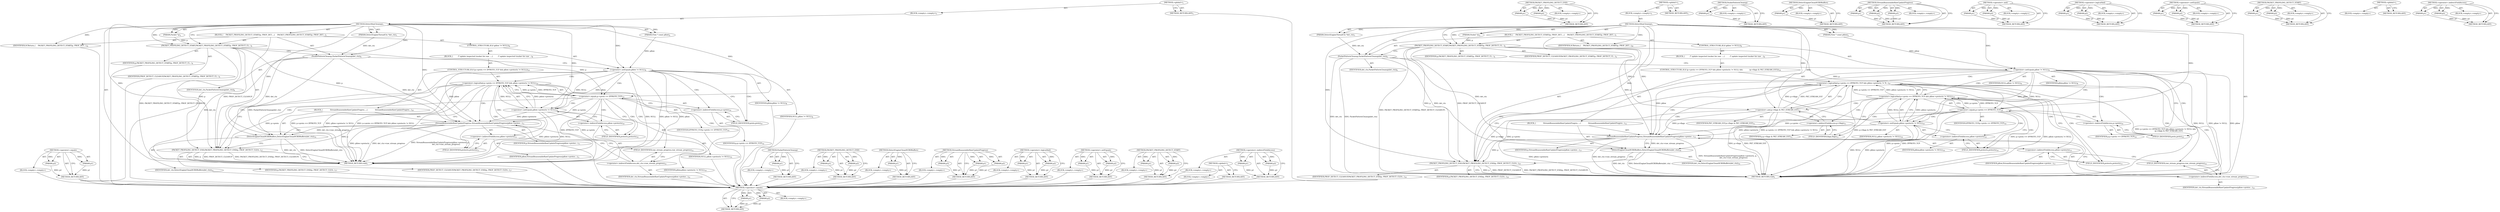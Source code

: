 digraph "&lt;operator&gt;.indirectFieldAccess" {
vulnerable_90 [label=<(METHOD,&lt;operator&gt;.equals)>];
vulnerable_91 [label=<(PARAM,p1)>];
vulnerable_92 [label=<(PARAM,p2)>];
vulnerable_93 [label=<(BLOCK,&lt;empty&gt;,&lt;empty&gt;)>];
vulnerable_94 [label=<(METHOD_RETURN,ANY)>];
vulnerable_6 [label=<(METHOD,&lt;global&gt;)<SUB>1</SUB>>];
vulnerable_7 [label=<(BLOCK,&lt;empty&gt;,&lt;empty&gt;)<SUB>1</SUB>>];
vulnerable_8 [label=<(METHOD,DetectRunCleanup)<SUB>1</SUB>>];
vulnerable_9 [label=<(PARAM,DetectEngineThreadCtx *det_ctx)<SUB>1</SUB>>];
vulnerable_10 [label=<(PARAM,Packet *p)<SUB>2</SUB>>];
vulnerable_11 [label=<(PARAM,Flow * const pflow)<SUB>2</SUB>>];
vulnerable_12 [label=<(BLOCK,{
    PACKET_PROFILING_DETECT_START(p, PROF_DET...,{
    PACKET_PROFILING_DETECT_START(p, PROF_DET...)<SUB>3</SUB>>];
vulnerable_13 [label=<(PACKET_PROFILING_DETECT_START,PACKET_PROFILING_DETECT_START(p, PROF_DETECT_CL...)<SUB>4</SUB>>];
vulnerable_14 [label=<(IDENTIFIER,p,PACKET_PROFILING_DETECT_START(p, PROF_DETECT_CL...)<SUB>4</SUB>>];
vulnerable_15 [label=<(IDENTIFIER,PROF_DETECT_CLEANUP,PACKET_PROFILING_DETECT_START(p, PROF_DETECT_CL...)<SUB>4</SUB>>];
vulnerable_16 [label=<(PacketPatternCleanup,PacketPatternCleanup(det_ctx))<SUB>6</SUB>>];
vulnerable_17 [label=<(IDENTIFIER,det_ctx,PacketPatternCleanup(det_ctx))<SUB>6</SUB>>];
vulnerable_18 [label=<(CONTROL_STRUCTURE,IF,if (pflow != NULL))<SUB>8</SUB>>];
vulnerable_19 [label=<(&lt;operator&gt;.notEquals,pflow != NULL)<SUB>8</SUB>>];
vulnerable_20 [label=<(IDENTIFIER,pflow,pflow != NULL)<SUB>8</SUB>>];
vulnerable_21 [label=<(IDENTIFIER,NULL,pflow != NULL)<SUB>8</SUB>>];
vulnerable_22 [label=<(BLOCK,{
         /* update inspected tracker for raw ...,{
         /* update inspected tracker for raw ...)<SUB>8</SUB>>];
vulnerable_23 [label=<(CONTROL_STRUCTURE,IF,if (p-&gt;proto == IPPROTO_TCP &amp;&amp; pflow-&gt;protoctx != NULL))<SUB>10</SUB>>];
vulnerable_24 [label=<(&lt;operator&gt;.logicalAnd,p-&gt;proto == IPPROTO_TCP &amp;&amp; pflow-&gt;protoctx != NULL)<SUB>10</SUB>>];
vulnerable_25 [label=<(&lt;operator&gt;.equals,p-&gt;proto == IPPROTO_TCP)<SUB>10</SUB>>];
vulnerable_26 [label=<(&lt;operator&gt;.indirectFieldAccess,p-&gt;proto)<SUB>10</SUB>>];
vulnerable_27 [label=<(IDENTIFIER,p,p-&gt;proto == IPPROTO_TCP)<SUB>10</SUB>>];
vulnerable_28 [label=<(FIELD_IDENTIFIER,proto,proto)<SUB>10</SUB>>];
vulnerable_29 [label=<(IDENTIFIER,IPPROTO_TCP,p-&gt;proto == IPPROTO_TCP)<SUB>10</SUB>>];
vulnerable_30 [label=<(&lt;operator&gt;.notEquals,pflow-&gt;protoctx != NULL)<SUB>10</SUB>>];
vulnerable_31 [label=<(&lt;operator&gt;.indirectFieldAccess,pflow-&gt;protoctx)<SUB>10</SUB>>];
vulnerable_32 [label=<(IDENTIFIER,pflow,pflow-&gt;protoctx != NULL)<SUB>10</SUB>>];
vulnerable_33 [label=<(FIELD_IDENTIFIER,protoctx,protoctx)<SUB>10</SUB>>];
vulnerable_34 [label=<(IDENTIFIER,NULL,pflow-&gt;protoctx != NULL)<SUB>10</SUB>>];
vulnerable_35 [label=<(BLOCK,{
             StreamReassembleRawUpdateProgres...,{
             StreamReassembleRawUpdateProgres...)<SUB>10</SUB>>];
vulnerable_36 [label=<(StreamReassembleRawUpdateProgress,StreamReassembleRawUpdateProgress(pflow-&gt;protoc...)<SUB>11</SUB>>];
vulnerable_37 [label=<(&lt;operator&gt;.indirectFieldAccess,pflow-&gt;protoctx)<SUB>11</SUB>>];
vulnerable_38 [label=<(IDENTIFIER,pflow,StreamReassembleRawUpdateProgress(pflow-&gt;protoc...)<SUB>11</SUB>>];
vulnerable_39 [label=<(FIELD_IDENTIFIER,protoctx,protoctx)<SUB>11</SUB>>];
vulnerable_40 [label=<(IDENTIFIER,p,StreamReassembleRawUpdateProgress(pflow-&gt;protoc...)<SUB>11</SUB>>];
vulnerable_41 [label=<(&lt;operator&gt;.indirectFieldAccess,det_ctx-&gt;raw_stream_progress)<SUB>12</SUB>>];
vulnerable_42 [label=<(IDENTIFIER,det_ctx,StreamReassembleRawUpdateProgress(pflow-&gt;protoc...)<SUB>12</SUB>>];
vulnerable_43 [label=<(FIELD_IDENTIFIER,raw_stream_progress,raw_stream_progress)<SUB>12</SUB>>];
vulnerable_44 [label=<(DetectEngineCleanHCBDBuffers,DetectEngineCleanHCBDBuffers(det_ctx))<SUB>14</SUB>>];
vulnerable_45 [label=<(IDENTIFIER,det_ctx,DetectEngineCleanHCBDBuffers(det_ctx))<SUB>14</SUB>>];
vulnerable_46 [label=<(PACKET_PROFILING_DETECT_END,PACKET_PROFILING_DETECT_END(p, PROF_DETECT_CLEA...)<SUB>17</SUB>>];
vulnerable_47 [label=<(IDENTIFIER,p,PACKET_PROFILING_DETECT_END(p, PROF_DETECT_CLEA...)<SUB>17</SUB>>];
vulnerable_48 [label=<(IDENTIFIER,PROF_DETECT_CLEANUP,PACKET_PROFILING_DETECT_END(p, PROF_DETECT_CLEA...)<SUB>17</SUB>>];
vulnerable_49 [label=<(IDENTIFIER,SCReturn,{
    PACKET_PROFILING_DETECT_START(p, PROF_DET...)<SUB>18</SUB>>];
vulnerable_50 [label=<(METHOD_RETURN,void)<SUB>1</SUB>>];
vulnerable_52 [label=<(METHOD_RETURN,ANY)<SUB>1</SUB>>];
vulnerable_76 [label=<(METHOD,PacketPatternCleanup)>];
vulnerable_77 [label=<(PARAM,p1)>];
vulnerable_78 [label=<(BLOCK,&lt;empty&gt;,&lt;empty&gt;)>];
vulnerable_79 [label=<(METHOD_RETURN,ANY)>];
vulnerable_110 [label=<(METHOD,PACKET_PROFILING_DETECT_END)>];
vulnerable_111 [label=<(PARAM,p1)>];
vulnerable_112 [label=<(PARAM,p2)>];
vulnerable_113 [label=<(BLOCK,&lt;empty&gt;,&lt;empty&gt;)>];
vulnerable_114 [label=<(METHOD_RETURN,ANY)>];
vulnerable_106 [label=<(METHOD,DetectEngineCleanHCBDBuffers)>];
vulnerable_107 [label=<(PARAM,p1)>];
vulnerable_108 [label=<(BLOCK,&lt;empty&gt;,&lt;empty&gt;)>];
vulnerable_109 [label=<(METHOD_RETURN,ANY)>];
vulnerable_100 [label=<(METHOD,StreamReassembleRawUpdateProgress)>];
vulnerable_101 [label=<(PARAM,p1)>];
vulnerable_102 [label=<(PARAM,p2)>];
vulnerable_103 [label=<(PARAM,p3)>];
vulnerable_104 [label=<(BLOCK,&lt;empty&gt;,&lt;empty&gt;)>];
vulnerable_105 [label=<(METHOD_RETURN,ANY)>];
vulnerable_85 [label=<(METHOD,&lt;operator&gt;.logicalAnd)>];
vulnerable_86 [label=<(PARAM,p1)>];
vulnerable_87 [label=<(PARAM,p2)>];
vulnerable_88 [label=<(BLOCK,&lt;empty&gt;,&lt;empty&gt;)>];
vulnerable_89 [label=<(METHOD_RETURN,ANY)>];
vulnerable_80 [label=<(METHOD,&lt;operator&gt;.notEquals)>];
vulnerable_81 [label=<(PARAM,p1)>];
vulnerable_82 [label=<(PARAM,p2)>];
vulnerable_83 [label=<(BLOCK,&lt;empty&gt;,&lt;empty&gt;)>];
vulnerable_84 [label=<(METHOD_RETURN,ANY)>];
vulnerable_71 [label=<(METHOD,PACKET_PROFILING_DETECT_START)>];
vulnerable_72 [label=<(PARAM,p1)>];
vulnerable_73 [label=<(PARAM,p2)>];
vulnerable_74 [label=<(BLOCK,&lt;empty&gt;,&lt;empty&gt;)>];
vulnerable_75 [label=<(METHOD_RETURN,ANY)>];
vulnerable_65 [label=<(METHOD,&lt;global&gt;)<SUB>1</SUB>>];
vulnerable_66 [label=<(BLOCK,&lt;empty&gt;,&lt;empty&gt;)>];
vulnerable_67 [label=<(METHOD_RETURN,ANY)>];
vulnerable_95 [label=<(METHOD,&lt;operator&gt;.indirectFieldAccess)>];
vulnerable_96 [label=<(PARAM,p1)>];
vulnerable_97 [label=<(PARAM,p2)>];
vulnerable_98 [label=<(BLOCK,&lt;empty&gt;,&lt;empty&gt;)>];
vulnerable_99 [label=<(METHOD_RETURN,ANY)>];
fixed_96 [label=<(METHOD,&lt;operator&gt;.equals)>];
fixed_97 [label=<(PARAM,p1)>];
fixed_98 [label=<(PARAM,p2)>];
fixed_99 [label=<(BLOCK,&lt;empty&gt;,&lt;empty&gt;)>];
fixed_100 [label=<(METHOD_RETURN,ANY)>];
fixed_121 [label=<(METHOD,PACKET_PROFILING_DETECT_END)>];
fixed_122 [label=<(PARAM,p1)>];
fixed_123 [label=<(PARAM,p2)>];
fixed_124 [label=<(BLOCK,&lt;empty&gt;,&lt;empty&gt;)>];
fixed_125 [label=<(METHOD_RETURN,ANY)>];
fixed_6 [label=<(METHOD,&lt;global&gt;)<SUB>1</SUB>>];
fixed_7 [label=<(BLOCK,&lt;empty&gt;,&lt;empty&gt;)<SUB>1</SUB>>];
fixed_8 [label=<(METHOD,DetectRunCleanup)<SUB>1</SUB>>];
fixed_9 [label=<(PARAM,DetectEngineThreadCtx *det_ctx)<SUB>1</SUB>>];
fixed_10 [label=<(PARAM,Packet *p)<SUB>2</SUB>>];
fixed_11 [label=<(PARAM,Flow * const pflow)<SUB>2</SUB>>];
fixed_12 [label=<(BLOCK,{
    PACKET_PROFILING_DETECT_START(p, PROF_DET...,{
    PACKET_PROFILING_DETECT_START(p, PROF_DET...)<SUB>3</SUB>>];
fixed_13 [label=<(PACKET_PROFILING_DETECT_START,PACKET_PROFILING_DETECT_START(p, PROF_DETECT_CL...)<SUB>4</SUB>>];
fixed_14 [label=<(IDENTIFIER,p,PACKET_PROFILING_DETECT_START(p, PROF_DETECT_CL...)<SUB>4</SUB>>];
fixed_15 [label=<(IDENTIFIER,PROF_DETECT_CLEANUP,PACKET_PROFILING_DETECT_START(p, PROF_DETECT_CL...)<SUB>4</SUB>>];
fixed_16 [label=<(PacketPatternCleanup,PacketPatternCleanup(det_ctx))<SUB>6</SUB>>];
fixed_17 [label=<(IDENTIFIER,det_ctx,PacketPatternCleanup(det_ctx))<SUB>6</SUB>>];
fixed_18 [label=<(CONTROL_STRUCTURE,IF,if (pflow != NULL))<SUB>8</SUB>>];
fixed_19 [label=<(&lt;operator&gt;.notEquals,pflow != NULL)<SUB>8</SUB>>];
fixed_20 [label=<(IDENTIFIER,pflow,pflow != NULL)<SUB>8</SUB>>];
fixed_21 [label=<(IDENTIFIER,NULL,pflow != NULL)<SUB>8</SUB>>];
fixed_22 [label=<(BLOCK,{
         /* update inspected tracker for raw ...,{
         /* update inspected tracker for raw ...)<SUB>8</SUB>>];
fixed_23 [label=<(CONTROL_STRUCTURE,IF,if (p-&gt;proto == IPPROTO_TCP &amp;&amp; pflow-&gt;protoctx != NULL &amp;&amp;
            (p-&gt;flags &amp; PKT_STREAM_EST)))<SUB>10</SUB>>];
fixed_24 [label=<(&lt;operator&gt;.logicalAnd,p-&gt;proto == IPPROTO_TCP &amp;&amp; pflow-&gt;protoctx != N...)<SUB>10</SUB>>];
fixed_25 [label=<(&lt;operator&gt;.logicalAnd,p-&gt;proto == IPPROTO_TCP &amp;&amp; pflow-&gt;protoctx != NULL)<SUB>10</SUB>>];
fixed_26 [label=<(&lt;operator&gt;.equals,p-&gt;proto == IPPROTO_TCP)<SUB>10</SUB>>];
fixed_27 [label=<(&lt;operator&gt;.indirectFieldAccess,p-&gt;proto)<SUB>10</SUB>>];
fixed_28 [label=<(IDENTIFIER,p,p-&gt;proto == IPPROTO_TCP)<SUB>10</SUB>>];
fixed_29 [label=<(FIELD_IDENTIFIER,proto,proto)<SUB>10</SUB>>];
fixed_30 [label=<(IDENTIFIER,IPPROTO_TCP,p-&gt;proto == IPPROTO_TCP)<SUB>10</SUB>>];
fixed_31 [label=<(&lt;operator&gt;.notEquals,pflow-&gt;protoctx != NULL)<SUB>10</SUB>>];
fixed_32 [label=<(&lt;operator&gt;.indirectFieldAccess,pflow-&gt;protoctx)<SUB>10</SUB>>];
fixed_33 [label=<(IDENTIFIER,pflow,pflow-&gt;protoctx != NULL)<SUB>10</SUB>>];
fixed_34 [label=<(FIELD_IDENTIFIER,protoctx,protoctx)<SUB>10</SUB>>];
fixed_35 [label=<(IDENTIFIER,NULL,pflow-&gt;protoctx != NULL)<SUB>10</SUB>>];
fixed_36 [label=<(&lt;operator&gt;.and,p-&gt;flags &amp; PKT_STREAM_EST)<SUB>11</SUB>>];
fixed_37 [label=<(&lt;operator&gt;.indirectFieldAccess,p-&gt;flags)<SUB>11</SUB>>];
fixed_38 [label=<(IDENTIFIER,p,p-&gt;flags &amp; PKT_STREAM_EST)<SUB>11</SUB>>];
fixed_39 [label=<(FIELD_IDENTIFIER,flags,flags)<SUB>11</SUB>>];
fixed_40 [label=<(IDENTIFIER,PKT_STREAM_EST,p-&gt;flags &amp; PKT_STREAM_EST)<SUB>11</SUB>>];
fixed_41 [label=<(BLOCK,{
             StreamReassembleRawUpdateProgres...,{
             StreamReassembleRawUpdateProgres...)<SUB>12</SUB>>];
fixed_42 [label=<(StreamReassembleRawUpdateProgress,StreamReassembleRawUpdateProgress(pflow-&gt;protoc...)<SUB>13</SUB>>];
fixed_43 [label=<(&lt;operator&gt;.indirectFieldAccess,pflow-&gt;protoctx)<SUB>13</SUB>>];
fixed_44 [label=<(IDENTIFIER,pflow,StreamReassembleRawUpdateProgress(pflow-&gt;protoc...)<SUB>13</SUB>>];
fixed_45 [label=<(FIELD_IDENTIFIER,protoctx,protoctx)<SUB>13</SUB>>];
fixed_46 [label=<(IDENTIFIER,p,StreamReassembleRawUpdateProgress(pflow-&gt;protoc...)<SUB>13</SUB>>];
fixed_47 [label=<(&lt;operator&gt;.indirectFieldAccess,det_ctx-&gt;raw_stream_progress)<SUB>14</SUB>>];
fixed_48 [label=<(IDENTIFIER,det_ctx,StreamReassembleRawUpdateProgress(pflow-&gt;protoc...)<SUB>14</SUB>>];
fixed_49 [label=<(FIELD_IDENTIFIER,raw_stream_progress,raw_stream_progress)<SUB>14</SUB>>];
fixed_50 [label=<(DetectEngineCleanHCBDBuffers,DetectEngineCleanHCBDBuffers(det_ctx))<SUB>16</SUB>>];
fixed_51 [label=<(IDENTIFIER,det_ctx,DetectEngineCleanHCBDBuffers(det_ctx))<SUB>16</SUB>>];
fixed_52 [label=<(PACKET_PROFILING_DETECT_END,PACKET_PROFILING_DETECT_END(p, PROF_DETECT_CLEA...)<SUB>19</SUB>>];
fixed_53 [label=<(IDENTIFIER,p,PACKET_PROFILING_DETECT_END(p, PROF_DETECT_CLEA...)<SUB>19</SUB>>];
fixed_54 [label=<(IDENTIFIER,PROF_DETECT_CLEANUP,PACKET_PROFILING_DETECT_END(p, PROF_DETECT_CLEA...)<SUB>19</SUB>>];
fixed_55 [label=<(IDENTIFIER,SCReturn,{
    PACKET_PROFILING_DETECT_START(p, PROF_DET...)<SUB>20</SUB>>];
fixed_56 [label=<(METHOD_RETURN,void)<SUB>1</SUB>>];
fixed_58 [label=<(METHOD_RETURN,ANY)<SUB>1</SUB>>];
fixed_82 [label=<(METHOD,PacketPatternCleanup)>];
fixed_83 [label=<(PARAM,p1)>];
fixed_84 [label=<(BLOCK,&lt;empty&gt;,&lt;empty&gt;)>];
fixed_85 [label=<(METHOD_RETURN,ANY)>];
fixed_117 [label=<(METHOD,DetectEngineCleanHCBDBuffers)>];
fixed_118 [label=<(PARAM,p1)>];
fixed_119 [label=<(BLOCK,&lt;empty&gt;,&lt;empty&gt;)>];
fixed_120 [label=<(METHOD_RETURN,ANY)>];
fixed_111 [label=<(METHOD,StreamReassembleRawUpdateProgress)>];
fixed_112 [label=<(PARAM,p1)>];
fixed_113 [label=<(PARAM,p2)>];
fixed_114 [label=<(PARAM,p3)>];
fixed_115 [label=<(BLOCK,&lt;empty&gt;,&lt;empty&gt;)>];
fixed_116 [label=<(METHOD_RETURN,ANY)>];
fixed_106 [label=<(METHOD,&lt;operator&gt;.and)>];
fixed_107 [label=<(PARAM,p1)>];
fixed_108 [label=<(PARAM,p2)>];
fixed_109 [label=<(BLOCK,&lt;empty&gt;,&lt;empty&gt;)>];
fixed_110 [label=<(METHOD_RETURN,ANY)>];
fixed_91 [label=<(METHOD,&lt;operator&gt;.logicalAnd)>];
fixed_92 [label=<(PARAM,p1)>];
fixed_93 [label=<(PARAM,p2)>];
fixed_94 [label=<(BLOCK,&lt;empty&gt;,&lt;empty&gt;)>];
fixed_95 [label=<(METHOD_RETURN,ANY)>];
fixed_86 [label=<(METHOD,&lt;operator&gt;.notEquals)>];
fixed_87 [label=<(PARAM,p1)>];
fixed_88 [label=<(PARAM,p2)>];
fixed_89 [label=<(BLOCK,&lt;empty&gt;,&lt;empty&gt;)>];
fixed_90 [label=<(METHOD_RETURN,ANY)>];
fixed_77 [label=<(METHOD,PACKET_PROFILING_DETECT_START)>];
fixed_78 [label=<(PARAM,p1)>];
fixed_79 [label=<(PARAM,p2)>];
fixed_80 [label=<(BLOCK,&lt;empty&gt;,&lt;empty&gt;)>];
fixed_81 [label=<(METHOD_RETURN,ANY)>];
fixed_71 [label=<(METHOD,&lt;global&gt;)<SUB>1</SUB>>];
fixed_72 [label=<(BLOCK,&lt;empty&gt;,&lt;empty&gt;)>];
fixed_73 [label=<(METHOD_RETURN,ANY)>];
fixed_101 [label=<(METHOD,&lt;operator&gt;.indirectFieldAccess)>];
fixed_102 [label=<(PARAM,p1)>];
fixed_103 [label=<(PARAM,p2)>];
fixed_104 [label=<(BLOCK,&lt;empty&gt;,&lt;empty&gt;)>];
fixed_105 [label=<(METHOD_RETURN,ANY)>];
vulnerable_90 -> vulnerable_91  [key=0, label="AST: "];
vulnerable_90 -> vulnerable_91  [key=1, label="DDG: "];
vulnerable_90 -> vulnerable_93  [key=0, label="AST: "];
vulnerable_90 -> vulnerable_92  [key=0, label="AST: "];
vulnerable_90 -> vulnerable_92  [key=1, label="DDG: "];
vulnerable_90 -> vulnerable_94  [key=0, label="AST: "];
vulnerable_90 -> vulnerable_94  [key=1, label="CFG: "];
vulnerable_91 -> vulnerable_94  [key=0, label="DDG: p1"];
vulnerable_92 -> vulnerable_94  [key=0, label="DDG: p2"];
vulnerable_93 -> fixed_96  [key=0];
vulnerable_94 -> fixed_96  [key=0];
vulnerable_6 -> vulnerable_7  [key=0, label="AST: "];
vulnerable_6 -> vulnerable_52  [key=0, label="AST: "];
vulnerable_6 -> vulnerable_52  [key=1, label="CFG: "];
vulnerable_7 -> vulnerable_8  [key=0, label="AST: "];
vulnerable_8 -> vulnerable_9  [key=0, label="AST: "];
vulnerable_8 -> vulnerable_9  [key=1, label="DDG: "];
vulnerable_8 -> vulnerable_10  [key=0, label="AST: "];
vulnerable_8 -> vulnerable_10  [key=1, label="DDG: "];
vulnerable_8 -> vulnerable_11  [key=0, label="AST: "];
vulnerable_8 -> vulnerable_11  [key=1, label="DDG: "];
vulnerable_8 -> vulnerable_12  [key=0, label="AST: "];
vulnerable_8 -> vulnerable_50  [key=0, label="AST: "];
vulnerable_8 -> vulnerable_13  [key=0, label="CFG: "];
vulnerable_8 -> vulnerable_13  [key=1, label="DDG: "];
vulnerable_8 -> vulnerable_49  [key=0, label="DDG: "];
vulnerable_8 -> vulnerable_16  [key=0, label="DDG: "];
vulnerable_8 -> vulnerable_46  [key=0, label="DDG: "];
vulnerable_8 -> vulnerable_19  [key=0, label="DDG: "];
vulnerable_8 -> vulnerable_25  [key=0, label="DDG: "];
vulnerable_8 -> vulnerable_30  [key=0, label="DDG: "];
vulnerable_8 -> vulnerable_36  [key=0, label="DDG: "];
vulnerable_8 -> vulnerable_44  [key=0, label="DDG: "];
vulnerable_9 -> vulnerable_16  [key=0, label="DDG: det_ctx"];
vulnerable_10 -> vulnerable_13  [key=0, label="DDG: p"];
vulnerable_11 -> vulnerable_19  [key=0, label="DDG: pflow"];
vulnerable_12 -> vulnerable_13  [key=0, label="AST: "];
vulnerable_12 -> vulnerable_16  [key=0, label="AST: "];
vulnerable_12 -> vulnerable_18  [key=0, label="AST: "];
vulnerable_12 -> vulnerable_46  [key=0, label="AST: "];
vulnerable_12 -> vulnerable_49  [key=0, label="AST: "];
vulnerable_13 -> vulnerable_14  [key=0, label="AST: "];
vulnerable_13 -> vulnerable_15  [key=0, label="AST: "];
vulnerable_13 -> vulnerable_16  [key=0, label="CFG: "];
vulnerable_13 -> vulnerable_50  [key=0, label="DDG: PACKET_PROFILING_DETECT_START(p, PROF_DETECT_CLEANUP)"];
vulnerable_13 -> vulnerable_46  [key=0, label="DDG: p"];
vulnerable_13 -> vulnerable_46  [key=1, label="DDG: PROF_DETECT_CLEANUP"];
vulnerable_13 -> vulnerable_25  [key=0, label="DDG: p"];
vulnerable_13 -> vulnerable_36  [key=0, label="DDG: p"];
vulnerable_14 -> fixed_96  [key=0];
vulnerable_15 -> fixed_96  [key=0];
vulnerable_16 -> vulnerable_17  [key=0, label="AST: "];
vulnerable_16 -> vulnerable_19  [key=0, label="CFG: "];
vulnerable_16 -> vulnerable_50  [key=0, label="DDG: det_ctx"];
vulnerable_16 -> vulnerable_50  [key=1, label="DDG: PacketPatternCleanup(det_ctx)"];
vulnerable_16 -> vulnerable_36  [key=0, label="DDG: det_ctx"];
vulnerable_16 -> vulnerable_44  [key=0, label="DDG: det_ctx"];
vulnerable_17 -> fixed_96  [key=0];
vulnerable_18 -> vulnerable_19  [key=0, label="AST: "];
vulnerable_18 -> vulnerable_22  [key=0, label="AST: "];
vulnerable_19 -> vulnerable_20  [key=0, label="AST: "];
vulnerable_19 -> vulnerable_21  [key=0, label="AST: "];
vulnerable_19 -> vulnerable_28  [key=0, label="CFG: "];
vulnerable_19 -> vulnerable_28  [key=1, label="CDG: "];
vulnerable_19 -> vulnerable_46  [key=0, label="CFG: "];
vulnerable_19 -> vulnerable_50  [key=0, label="DDG: pflow"];
vulnerable_19 -> vulnerable_50  [key=1, label="DDG: NULL"];
vulnerable_19 -> vulnerable_50  [key=2, label="DDG: pflow != NULL"];
vulnerable_19 -> vulnerable_30  [key=0, label="DDG: pflow"];
vulnerable_19 -> vulnerable_30  [key=1, label="DDG: NULL"];
vulnerable_19 -> vulnerable_36  [key=0, label="DDG: pflow"];
vulnerable_19 -> vulnerable_24  [key=0, label="CDG: "];
vulnerable_19 -> vulnerable_26  [key=0, label="CDG: "];
vulnerable_19 -> vulnerable_25  [key=0, label="CDG: "];
vulnerable_20 -> fixed_96  [key=0];
vulnerable_21 -> fixed_96  [key=0];
vulnerable_22 -> vulnerable_23  [key=0, label="AST: "];
vulnerable_23 -> vulnerable_24  [key=0, label="AST: "];
vulnerable_23 -> vulnerable_35  [key=0, label="AST: "];
vulnerable_24 -> vulnerable_25  [key=0, label="AST: "];
vulnerable_24 -> vulnerable_30  [key=0, label="AST: "];
vulnerable_24 -> vulnerable_39  [key=0, label="CFG: "];
vulnerable_24 -> vulnerable_39  [key=1, label="CDG: "];
vulnerable_24 -> vulnerable_46  [key=0, label="CFG: "];
vulnerable_24 -> vulnerable_50  [key=0, label="DDG: p-&gt;proto == IPPROTO_TCP"];
vulnerable_24 -> vulnerable_50  [key=1, label="DDG: pflow-&gt;protoctx != NULL"];
vulnerable_24 -> vulnerable_50  [key=2, label="DDG: p-&gt;proto == IPPROTO_TCP &amp;&amp; pflow-&gt;protoctx != NULL"];
vulnerable_24 -> vulnerable_36  [key=0, label="CDG: "];
vulnerable_24 -> vulnerable_44  [key=0, label="CDG: "];
vulnerable_24 -> vulnerable_37  [key=0, label="CDG: "];
vulnerable_24 -> vulnerable_41  [key=0, label="CDG: "];
vulnerable_24 -> vulnerable_43  [key=0, label="CDG: "];
vulnerable_25 -> vulnerable_26  [key=0, label="AST: "];
vulnerable_25 -> vulnerable_29  [key=0, label="AST: "];
vulnerable_25 -> vulnerable_24  [key=0, label="CFG: "];
vulnerable_25 -> vulnerable_24  [key=1, label="DDG: p-&gt;proto"];
vulnerable_25 -> vulnerable_24  [key=2, label="DDG: IPPROTO_TCP"];
vulnerable_25 -> vulnerable_33  [key=0, label="CFG: "];
vulnerable_25 -> vulnerable_33  [key=1, label="CDG: "];
vulnerable_25 -> vulnerable_50  [key=0, label="DDG: p-&gt;proto"];
vulnerable_25 -> vulnerable_50  [key=1, label="DDG: IPPROTO_TCP"];
vulnerable_25 -> vulnerable_46  [key=0, label="DDG: p-&gt;proto"];
vulnerable_25 -> vulnerable_36  [key=0, label="DDG: p-&gt;proto"];
vulnerable_25 -> vulnerable_30  [key=0, label="CDG: "];
vulnerable_25 -> vulnerable_31  [key=0, label="CDG: "];
vulnerable_26 -> vulnerable_27  [key=0, label="AST: "];
vulnerable_26 -> vulnerable_28  [key=0, label="AST: "];
vulnerable_26 -> vulnerable_25  [key=0, label="CFG: "];
vulnerable_27 -> fixed_96  [key=0];
vulnerable_28 -> vulnerable_26  [key=0, label="CFG: "];
vulnerable_29 -> fixed_96  [key=0];
vulnerable_30 -> vulnerable_31  [key=0, label="AST: "];
vulnerable_30 -> vulnerable_34  [key=0, label="AST: "];
vulnerable_30 -> vulnerable_24  [key=0, label="CFG: "];
vulnerable_30 -> vulnerable_24  [key=1, label="DDG: pflow-&gt;protoctx"];
vulnerable_30 -> vulnerable_24  [key=2, label="DDG: NULL"];
vulnerable_30 -> vulnerable_50  [key=0, label="DDG: pflow-&gt;protoctx"];
vulnerable_30 -> vulnerable_50  [key=1, label="DDG: NULL"];
vulnerable_30 -> vulnerable_36  [key=0, label="DDG: pflow-&gt;protoctx"];
vulnerable_31 -> vulnerable_32  [key=0, label="AST: "];
vulnerable_31 -> vulnerable_33  [key=0, label="AST: "];
vulnerable_31 -> vulnerable_30  [key=0, label="CFG: "];
vulnerable_32 -> fixed_96  [key=0];
vulnerable_33 -> vulnerable_31  [key=0, label="CFG: "];
vulnerable_34 -> fixed_96  [key=0];
vulnerable_35 -> vulnerable_36  [key=0, label="AST: "];
vulnerable_35 -> vulnerable_44  [key=0, label="AST: "];
vulnerable_36 -> vulnerable_37  [key=0, label="AST: "];
vulnerable_36 -> vulnerable_40  [key=0, label="AST: "];
vulnerable_36 -> vulnerable_41  [key=0, label="AST: "];
vulnerable_36 -> vulnerable_44  [key=0, label="CFG: "];
vulnerable_36 -> vulnerable_44  [key=1, label="DDG: det_ctx-&gt;raw_stream_progress"];
vulnerable_36 -> vulnerable_50  [key=0, label="DDG: pflow-&gt;protoctx"];
vulnerable_36 -> vulnerable_50  [key=1, label="DDG: det_ctx-&gt;raw_stream_progress"];
vulnerable_36 -> vulnerable_50  [key=2, label="DDG: StreamReassembleRawUpdateProgress(pflow-&gt;protoctx, p,
                     det_ctx-&gt;raw_stream_progress)"];
vulnerable_36 -> vulnerable_46  [key=0, label="DDG: p"];
vulnerable_37 -> vulnerable_38  [key=0, label="AST: "];
vulnerable_37 -> vulnerable_39  [key=0, label="AST: "];
vulnerable_37 -> vulnerable_43  [key=0, label="CFG: "];
vulnerable_38 -> fixed_96  [key=0];
vulnerable_39 -> vulnerable_37  [key=0, label="CFG: "];
vulnerable_40 -> fixed_96  [key=0];
vulnerable_41 -> vulnerable_42  [key=0, label="AST: "];
vulnerable_41 -> vulnerable_43  [key=0, label="AST: "];
vulnerable_41 -> vulnerable_36  [key=0, label="CFG: "];
vulnerable_42 -> fixed_96  [key=0];
vulnerable_43 -> vulnerable_41  [key=0, label="CFG: "];
vulnerable_44 -> vulnerable_45  [key=0, label="AST: "];
vulnerable_44 -> vulnerable_46  [key=0, label="CFG: "];
vulnerable_44 -> vulnerable_50  [key=0, label="DDG: det_ctx"];
vulnerable_44 -> vulnerable_50  [key=1, label="DDG: DetectEngineCleanHCBDBuffers(det_ctx)"];
vulnerable_45 -> fixed_96  [key=0];
vulnerable_46 -> vulnerable_47  [key=0, label="AST: "];
vulnerable_46 -> vulnerable_48  [key=0, label="AST: "];
vulnerable_46 -> vulnerable_50  [key=0, label="CFG: "];
vulnerable_46 -> vulnerable_50  [key=1, label="DDG: p"];
vulnerable_46 -> vulnerable_50  [key=2, label="DDG: PROF_DETECT_CLEANUP"];
vulnerable_46 -> vulnerable_50  [key=3, label="DDG: PACKET_PROFILING_DETECT_END(p, PROF_DETECT_CLEANUP)"];
vulnerable_47 -> fixed_96  [key=0];
vulnerable_48 -> fixed_96  [key=0];
vulnerable_49 -> fixed_96  [key=0];
vulnerable_50 -> fixed_96  [key=0];
vulnerable_52 -> fixed_96  [key=0];
vulnerable_76 -> vulnerable_77  [key=0, label="AST: "];
vulnerable_76 -> vulnerable_77  [key=1, label="DDG: "];
vulnerable_76 -> vulnerable_78  [key=0, label="AST: "];
vulnerable_76 -> vulnerable_79  [key=0, label="AST: "];
vulnerable_76 -> vulnerable_79  [key=1, label="CFG: "];
vulnerable_77 -> vulnerable_79  [key=0, label="DDG: p1"];
vulnerable_78 -> fixed_96  [key=0];
vulnerable_79 -> fixed_96  [key=0];
vulnerable_110 -> vulnerable_111  [key=0, label="AST: "];
vulnerable_110 -> vulnerable_111  [key=1, label="DDG: "];
vulnerable_110 -> vulnerable_113  [key=0, label="AST: "];
vulnerable_110 -> vulnerable_112  [key=0, label="AST: "];
vulnerable_110 -> vulnerable_112  [key=1, label="DDG: "];
vulnerable_110 -> vulnerable_114  [key=0, label="AST: "];
vulnerable_110 -> vulnerable_114  [key=1, label="CFG: "];
vulnerable_111 -> vulnerable_114  [key=0, label="DDG: p1"];
vulnerable_112 -> vulnerable_114  [key=0, label="DDG: p2"];
vulnerable_113 -> fixed_96  [key=0];
vulnerable_114 -> fixed_96  [key=0];
vulnerable_106 -> vulnerable_107  [key=0, label="AST: "];
vulnerable_106 -> vulnerable_107  [key=1, label="DDG: "];
vulnerable_106 -> vulnerable_108  [key=0, label="AST: "];
vulnerable_106 -> vulnerable_109  [key=0, label="AST: "];
vulnerable_106 -> vulnerable_109  [key=1, label="CFG: "];
vulnerable_107 -> vulnerable_109  [key=0, label="DDG: p1"];
vulnerable_108 -> fixed_96  [key=0];
vulnerable_109 -> fixed_96  [key=0];
vulnerable_100 -> vulnerable_101  [key=0, label="AST: "];
vulnerable_100 -> vulnerable_101  [key=1, label="DDG: "];
vulnerable_100 -> vulnerable_104  [key=0, label="AST: "];
vulnerable_100 -> vulnerable_102  [key=0, label="AST: "];
vulnerable_100 -> vulnerable_102  [key=1, label="DDG: "];
vulnerable_100 -> vulnerable_105  [key=0, label="AST: "];
vulnerable_100 -> vulnerable_105  [key=1, label="CFG: "];
vulnerable_100 -> vulnerable_103  [key=0, label="AST: "];
vulnerable_100 -> vulnerable_103  [key=1, label="DDG: "];
vulnerable_101 -> vulnerable_105  [key=0, label="DDG: p1"];
vulnerable_102 -> vulnerable_105  [key=0, label="DDG: p2"];
vulnerable_103 -> vulnerable_105  [key=0, label="DDG: p3"];
vulnerable_104 -> fixed_96  [key=0];
vulnerable_105 -> fixed_96  [key=0];
vulnerable_85 -> vulnerable_86  [key=0, label="AST: "];
vulnerable_85 -> vulnerable_86  [key=1, label="DDG: "];
vulnerable_85 -> vulnerable_88  [key=0, label="AST: "];
vulnerable_85 -> vulnerable_87  [key=0, label="AST: "];
vulnerable_85 -> vulnerable_87  [key=1, label="DDG: "];
vulnerable_85 -> vulnerable_89  [key=0, label="AST: "];
vulnerable_85 -> vulnerable_89  [key=1, label="CFG: "];
vulnerable_86 -> vulnerable_89  [key=0, label="DDG: p1"];
vulnerable_87 -> vulnerable_89  [key=0, label="DDG: p2"];
vulnerable_88 -> fixed_96  [key=0];
vulnerable_89 -> fixed_96  [key=0];
vulnerable_80 -> vulnerable_81  [key=0, label="AST: "];
vulnerable_80 -> vulnerable_81  [key=1, label="DDG: "];
vulnerable_80 -> vulnerable_83  [key=0, label="AST: "];
vulnerable_80 -> vulnerable_82  [key=0, label="AST: "];
vulnerable_80 -> vulnerable_82  [key=1, label="DDG: "];
vulnerable_80 -> vulnerable_84  [key=0, label="AST: "];
vulnerable_80 -> vulnerable_84  [key=1, label="CFG: "];
vulnerable_81 -> vulnerable_84  [key=0, label="DDG: p1"];
vulnerable_82 -> vulnerable_84  [key=0, label="DDG: p2"];
vulnerable_83 -> fixed_96  [key=0];
vulnerable_84 -> fixed_96  [key=0];
vulnerable_71 -> vulnerable_72  [key=0, label="AST: "];
vulnerable_71 -> vulnerable_72  [key=1, label="DDG: "];
vulnerable_71 -> vulnerable_74  [key=0, label="AST: "];
vulnerable_71 -> vulnerable_73  [key=0, label="AST: "];
vulnerable_71 -> vulnerable_73  [key=1, label="DDG: "];
vulnerable_71 -> vulnerable_75  [key=0, label="AST: "];
vulnerable_71 -> vulnerable_75  [key=1, label="CFG: "];
vulnerable_72 -> vulnerable_75  [key=0, label="DDG: p1"];
vulnerable_73 -> vulnerable_75  [key=0, label="DDG: p2"];
vulnerable_74 -> fixed_96  [key=0];
vulnerable_75 -> fixed_96  [key=0];
vulnerable_65 -> vulnerable_66  [key=0, label="AST: "];
vulnerable_65 -> vulnerable_67  [key=0, label="AST: "];
vulnerable_65 -> vulnerable_67  [key=1, label="CFG: "];
vulnerable_66 -> fixed_96  [key=0];
vulnerable_67 -> fixed_96  [key=0];
vulnerable_95 -> vulnerable_96  [key=0, label="AST: "];
vulnerable_95 -> vulnerable_96  [key=1, label="DDG: "];
vulnerable_95 -> vulnerable_98  [key=0, label="AST: "];
vulnerable_95 -> vulnerable_97  [key=0, label="AST: "];
vulnerable_95 -> vulnerable_97  [key=1, label="DDG: "];
vulnerable_95 -> vulnerable_99  [key=0, label="AST: "];
vulnerable_95 -> vulnerable_99  [key=1, label="CFG: "];
vulnerable_96 -> vulnerable_99  [key=0, label="DDG: p1"];
vulnerable_97 -> vulnerable_99  [key=0, label="DDG: p2"];
vulnerable_98 -> fixed_96  [key=0];
vulnerable_99 -> fixed_96  [key=0];
fixed_96 -> fixed_97  [key=0, label="AST: "];
fixed_96 -> fixed_97  [key=1, label="DDG: "];
fixed_96 -> fixed_99  [key=0, label="AST: "];
fixed_96 -> fixed_98  [key=0, label="AST: "];
fixed_96 -> fixed_98  [key=1, label="DDG: "];
fixed_96 -> fixed_100  [key=0, label="AST: "];
fixed_96 -> fixed_100  [key=1, label="CFG: "];
fixed_97 -> fixed_100  [key=0, label="DDG: p1"];
fixed_98 -> fixed_100  [key=0, label="DDG: p2"];
fixed_121 -> fixed_122  [key=0, label="AST: "];
fixed_121 -> fixed_122  [key=1, label="DDG: "];
fixed_121 -> fixed_124  [key=0, label="AST: "];
fixed_121 -> fixed_123  [key=0, label="AST: "];
fixed_121 -> fixed_123  [key=1, label="DDG: "];
fixed_121 -> fixed_125  [key=0, label="AST: "];
fixed_121 -> fixed_125  [key=1, label="CFG: "];
fixed_122 -> fixed_125  [key=0, label="DDG: p1"];
fixed_123 -> fixed_125  [key=0, label="DDG: p2"];
fixed_6 -> fixed_7  [key=0, label="AST: "];
fixed_6 -> fixed_58  [key=0, label="AST: "];
fixed_6 -> fixed_58  [key=1, label="CFG: "];
fixed_7 -> fixed_8  [key=0, label="AST: "];
fixed_8 -> fixed_9  [key=0, label="AST: "];
fixed_8 -> fixed_9  [key=1, label="DDG: "];
fixed_8 -> fixed_10  [key=0, label="AST: "];
fixed_8 -> fixed_10  [key=1, label="DDG: "];
fixed_8 -> fixed_11  [key=0, label="AST: "];
fixed_8 -> fixed_11  [key=1, label="DDG: "];
fixed_8 -> fixed_12  [key=0, label="AST: "];
fixed_8 -> fixed_56  [key=0, label="AST: "];
fixed_8 -> fixed_13  [key=0, label="CFG: "];
fixed_8 -> fixed_13  [key=1, label="DDG: "];
fixed_8 -> fixed_55  [key=0, label="DDG: "];
fixed_8 -> fixed_16  [key=0, label="DDG: "];
fixed_8 -> fixed_52  [key=0, label="DDG: "];
fixed_8 -> fixed_19  [key=0, label="DDG: "];
fixed_8 -> fixed_36  [key=0, label="DDG: "];
fixed_8 -> fixed_42  [key=0, label="DDG: "];
fixed_8 -> fixed_50  [key=0, label="DDG: "];
fixed_8 -> fixed_26  [key=0, label="DDG: "];
fixed_8 -> fixed_31  [key=0, label="DDG: "];
fixed_9 -> fixed_16  [key=0, label="DDG: det_ctx"];
fixed_10 -> fixed_13  [key=0, label="DDG: p"];
fixed_11 -> fixed_19  [key=0, label="DDG: pflow"];
fixed_12 -> fixed_13  [key=0, label="AST: "];
fixed_12 -> fixed_16  [key=0, label="AST: "];
fixed_12 -> fixed_18  [key=0, label="AST: "];
fixed_12 -> fixed_52  [key=0, label="AST: "];
fixed_12 -> fixed_55  [key=0, label="AST: "];
fixed_13 -> fixed_14  [key=0, label="AST: "];
fixed_13 -> fixed_15  [key=0, label="AST: "];
fixed_13 -> fixed_16  [key=0, label="CFG: "];
fixed_13 -> fixed_56  [key=0, label="DDG: PACKET_PROFILING_DETECT_START(p, PROF_DETECT_CLEANUP)"];
fixed_13 -> fixed_52  [key=0, label="DDG: p"];
fixed_13 -> fixed_52  [key=1, label="DDG: PROF_DETECT_CLEANUP"];
fixed_13 -> fixed_36  [key=0, label="DDG: p"];
fixed_13 -> fixed_42  [key=0, label="DDG: p"];
fixed_13 -> fixed_26  [key=0, label="DDG: p"];
fixed_16 -> fixed_17  [key=0, label="AST: "];
fixed_16 -> fixed_19  [key=0, label="CFG: "];
fixed_16 -> fixed_56  [key=0, label="DDG: det_ctx"];
fixed_16 -> fixed_56  [key=1, label="DDG: PacketPatternCleanup(det_ctx)"];
fixed_16 -> fixed_42  [key=0, label="DDG: det_ctx"];
fixed_16 -> fixed_50  [key=0, label="DDG: det_ctx"];
fixed_18 -> fixed_19  [key=0, label="AST: "];
fixed_18 -> fixed_22  [key=0, label="AST: "];
fixed_19 -> fixed_20  [key=0, label="AST: "];
fixed_19 -> fixed_21  [key=0, label="AST: "];
fixed_19 -> fixed_29  [key=0, label="CFG: "];
fixed_19 -> fixed_29  [key=1, label="CDG: "];
fixed_19 -> fixed_52  [key=0, label="CFG: "];
fixed_19 -> fixed_56  [key=0, label="DDG: pflow"];
fixed_19 -> fixed_56  [key=1, label="DDG: NULL"];
fixed_19 -> fixed_56  [key=2, label="DDG: pflow != NULL"];
fixed_19 -> fixed_42  [key=0, label="DDG: pflow"];
fixed_19 -> fixed_31  [key=0, label="DDG: pflow"];
fixed_19 -> fixed_31  [key=1, label="DDG: NULL"];
fixed_19 -> fixed_24  [key=0, label="CDG: "];
fixed_19 -> fixed_26  [key=0, label="CDG: "];
fixed_19 -> fixed_25  [key=0, label="CDG: "];
fixed_19 -> fixed_27  [key=0, label="CDG: "];
fixed_22 -> fixed_23  [key=0, label="AST: "];
fixed_23 -> fixed_24  [key=0, label="AST: "];
fixed_23 -> fixed_41  [key=0, label="AST: "];
fixed_24 -> fixed_25  [key=0, label="AST: "];
fixed_24 -> fixed_36  [key=0, label="AST: "];
fixed_24 -> fixed_45  [key=0, label="CFG: "];
fixed_24 -> fixed_45  [key=1, label="CDG: "];
fixed_24 -> fixed_52  [key=0, label="CFG: "];
fixed_24 -> fixed_56  [key=0, label="DDG: p-&gt;proto == IPPROTO_TCP &amp;&amp; pflow-&gt;protoctx != NULL"];
fixed_24 -> fixed_56  [key=1, label="DDG: p-&gt;flags &amp; PKT_STREAM_EST"];
fixed_24 -> fixed_56  [key=2, label="DDG: p-&gt;proto == IPPROTO_TCP &amp;&amp; pflow-&gt;protoctx != NULL &amp;&amp;
            (p-&gt;flags &amp; PKT_STREAM_EST)"];
fixed_24 -> fixed_47  [key=0, label="CDG: "];
fixed_24 -> fixed_49  [key=0, label="CDG: "];
fixed_24 -> fixed_42  [key=0, label="CDG: "];
fixed_24 -> fixed_50  [key=0, label="CDG: "];
fixed_24 -> fixed_43  [key=0, label="CDG: "];
fixed_25 -> fixed_26  [key=0, label="AST: "];
fixed_25 -> fixed_31  [key=0, label="AST: "];
fixed_25 -> fixed_24  [key=0, label="CFG: "];
fixed_25 -> fixed_24  [key=1, label="DDG: p-&gt;proto == IPPROTO_TCP"];
fixed_25 -> fixed_24  [key=2, label="DDG: pflow-&gt;protoctx != NULL"];
fixed_25 -> fixed_39  [key=0, label="CFG: "];
fixed_25 -> fixed_39  [key=1, label="CDG: "];
fixed_25 -> fixed_56  [key=0, label="DDG: p-&gt;proto == IPPROTO_TCP"];
fixed_25 -> fixed_56  [key=1, label="DDG: pflow-&gt;protoctx != NULL"];
fixed_25 -> fixed_36  [key=0, label="CDG: "];
fixed_25 -> fixed_37  [key=0, label="CDG: "];
fixed_26 -> fixed_27  [key=0, label="AST: "];
fixed_26 -> fixed_30  [key=0, label="AST: "];
fixed_26 -> fixed_25  [key=0, label="CFG: "];
fixed_26 -> fixed_25  [key=1, label="DDG: p-&gt;proto"];
fixed_26 -> fixed_25  [key=2, label="DDG: IPPROTO_TCP"];
fixed_26 -> fixed_34  [key=0, label="CFG: "];
fixed_26 -> fixed_34  [key=1, label="CDG: "];
fixed_26 -> fixed_56  [key=0, label="DDG: p-&gt;proto"];
fixed_26 -> fixed_56  [key=1, label="DDG: IPPROTO_TCP"];
fixed_26 -> fixed_52  [key=0, label="DDG: p-&gt;proto"];
fixed_26 -> fixed_42  [key=0, label="DDG: p-&gt;proto"];
fixed_26 -> fixed_32  [key=0, label="CDG: "];
fixed_26 -> fixed_31  [key=0, label="CDG: "];
fixed_27 -> fixed_28  [key=0, label="AST: "];
fixed_27 -> fixed_29  [key=0, label="AST: "];
fixed_27 -> fixed_26  [key=0, label="CFG: "];
fixed_29 -> fixed_27  [key=0, label="CFG: "];
fixed_31 -> fixed_32  [key=0, label="AST: "];
fixed_31 -> fixed_35  [key=0, label="AST: "];
fixed_31 -> fixed_25  [key=0, label="CFG: "];
fixed_31 -> fixed_25  [key=1, label="DDG: pflow-&gt;protoctx"];
fixed_31 -> fixed_25  [key=2, label="DDG: NULL"];
fixed_31 -> fixed_56  [key=0, label="DDG: pflow-&gt;protoctx"];
fixed_31 -> fixed_56  [key=1, label="DDG: NULL"];
fixed_31 -> fixed_42  [key=0, label="DDG: pflow-&gt;protoctx"];
fixed_32 -> fixed_33  [key=0, label="AST: "];
fixed_32 -> fixed_34  [key=0, label="AST: "];
fixed_32 -> fixed_31  [key=0, label="CFG: "];
fixed_34 -> fixed_32  [key=0, label="CFG: "];
fixed_36 -> fixed_37  [key=0, label="AST: "];
fixed_36 -> fixed_40  [key=0, label="AST: "];
fixed_36 -> fixed_24  [key=0, label="CFG: "];
fixed_36 -> fixed_24  [key=1, label="DDG: p-&gt;flags"];
fixed_36 -> fixed_24  [key=2, label="DDG: PKT_STREAM_EST"];
fixed_36 -> fixed_56  [key=0, label="DDG: p-&gt;flags"];
fixed_36 -> fixed_56  [key=1, label="DDG: PKT_STREAM_EST"];
fixed_36 -> fixed_52  [key=0, label="DDG: p-&gt;flags"];
fixed_36 -> fixed_42  [key=0, label="DDG: p-&gt;flags"];
fixed_37 -> fixed_38  [key=0, label="AST: "];
fixed_37 -> fixed_39  [key=0, label="AST: "];
fixed_37 -> fixed_36  [key=0, label="CFG: "];
fixed_39 -> fixed_37  [key=0, label="CFG: "];
fixed_41 -> fixed_42  [key=0, label="AST: "];
fixed_41 -> fixed_50  [key=0, label="AST: "];
fixed_42 -> fixed_43  [key=0, label="AST: "];
fixed_42 -> fixed_46  [key=0, label="AST: "];
fixed_42 -> fixed_47  [key=0, label="AST: "];
fixed_42 -> fixed_50  [key=0, label="CFG: "];
fixed_42 -> fixed_50  [key=1, label="DDG: det_ctx-&gt;raw_stream_progress"];
fixed_42 -> fixed_56  [key=0, label="DDG: pflow-&gt;protoctx"];
fixed_42 -> fixed_56  [key=1, label="DDG: det_ctx-&gt;raw_stream_progress"];
fixed_42 -> fixed_56  [key=2, label="DDG: StreamReassembleRawUpdateProgress(pflow-&gt;protoctx, p,
                     det_ctx-&gt;raw_stream_progress)"];
fixed_42 -> fixed_52  [key=0, label="DDG: p"];
fixed_43 -> fixed_44  [key=0, label="AST: "];
fixed_43 -> fixed_45  [key=0, label="AST: "];
fixed_43 -> fixed_49  [key=0, label="CFG: "];
fixed_45 -> fixed_43  [key=0, label="CFG: "];
fixed_47 -> fixed_48  [key=0, label="AST: "];
fixed_47 -> fixed_49  [key=0, label="AST: "];
fixed_47 -> fixed_42  [key=0, label="CFG: "];
fixed_49 -> fixed_47  [key=0, label="CFG: "];
fixed_50 -> fixed_51  [key=0, label="AST: "];
fixed_50 -> fixed_52  [key=0, label="CFG: "];
fixed_50 -> fixed_56  [key=0, label="DDG: det_ctx"];
fixed_50 -> fixed_56  [key=1, label="DDG: DetectEngineCleanHCBDBuffers(det_ctx)"];
fixed_52 -> fixed_53  [key=0, label="AST: "];
fixed_52 -> fixed_54  [key=0, label="AST: "];
fixed_52 -> fixed_56  [key=0, label="CFG: "];
fixed_52 -> fixed_56  [key=1, label="DDG: p"];
fixed_52 -> fixed_56  [key=2, label="DDG: PROF_DETECT_CLEANUP"];
fixed_52 -> fixed_56  [key=3, label="DDG: PACKET_PROFILING_DETECT_END(p, PROF_DETECT_CLEANUP)"];
fixed_82 -> fixed_83  [key=0, label="AST: "];
fixed_82 -> fixed_83  [key=1, label="DDG: "];
fixed_82 -> fixed_84  [key=0, label="AST: "];
fixed_82 -> fixed_85  [key=0, label="AST: "];
fixed_82 -> fixed_85  [key=1, label="CFG: "];
fixed_83 -> fixed_85  [key=0, label="DDG: p1"];
fixed_117 -> fixed_118  [key=0, label="AST: "];
fixed_117 -> fixed_118  [key=1, label="DDG: "];
fixed_117 -> fixed_119  [key=0, label="AST: "];
fixed_117 -> fixed_120  [key=0, label="AST: "];
fixed_117 -> fixed_120  [key=1, label="CFG: "];
fixed_118 -> fixed_120  [key=0, label="DDG: p1"];
fixed_111 -> fixed_112  [key=0, label="AST: "];
fixed_111 -> fixed_112  [key=1, label="DDG: "];
fixed_111 -> fixed_115  [key=0, label="AST: "];
fixed_111 -> fixed_113  [key=0, label="AST: "];
fixed_111 -> fixed_113  [key=1, label="DDG: "];
fixed_111 -> fixed_116  [key=0, label="AST: "];
fixed_111 -> fixed_116  [key=1, label="CFG: "];
fixed_111 -> fixed_114  [key=0, label="AST: "];
fixed_111 -> fixed_114  [key=1, label="DDG: "];
fixed_112 -> fixed_116  [key=0, label="DDG: p1"];
fixed_113 -> fixed_116  [key=0, label="DDG: p2"];
fixed_114 -> fixed_116  [key=0, label="DDG: p3"];
fixed_106 -> fixed_107  [key=0, label="AST: "];
fixed_106 -> fixed_107  [key=1, label="DDG: "];
fixed_106 -> fixed_109  [key=0, label="AST: "];
fixed_106 -> fixed_108  [key=0, label="AST: "];
fixed_106 -> fixed_108  [key=1, label="DDG: "];
fixed_106 -> fixed_110  [key=0, label="AST: "];
fixed_106 -> fixed_110  [key=1, label="CFG: "];
fixed_107 -> fixed_110  [key=0, label="DDG: p1"];
fixed_108 -> fixed_110  [key=0, label="DDG: p2"];
fixed_91 -> fixed_92  [key=0, label="AST: "];
fixed_91 -> fixed_92  [key=1, label="DDG: "];
fixed_91 -> fixed_94  [key=0, label="AST: "];
fixed_91 -> fixed_93  [key=0, label="AST: "];
fixed_91 -> fixed_93  [key=1, label="DDG: "];
fixed_91 -> fixed_95  [key=0, label="AST: "];
fixed_91 -> fixed_95  [key=1, label="CFG: "];
fixed_92 -> fixed_95  [key=0, label="DDG: p1"];
fixed_93 -> fixed_95  [key=0, label="DDG: p2"];
fixed_86 -> fixed_87  [key=0, label="AST: "];
fixed_86 -> fixed_87  [key=1, label="DDG: "];
fixed_86 -> fixed_89  [key=0, label="AST: "];
fixed_86 -> fixed_88  [key=0, label="AST: "];
fixed_86 -> fixed_88  [key=1, label="DDG: "];
fixed_86 -> fixed_90  [key=0, label="AST: "];
fixed_86 -> fixed_90  [key=1, label="CFG: "];
fixed_87 -> fixed_90  [key=0, label="DDG: p1"];
fixed_88 -> fixed_90  [key=0, label="DDG: p2"];
fixed_77 -> fixed_78  [key=0, label="AST: "];
fixed_77 -> fixed_78  [key=1, label="DDG: "];
fixed_77 -> fixed_80  [key=0, label="AST: "];
fixed_77 -> fixed_79  [key=0, label="AST: "];
fixed_77 -> fixed_79  [key=1, label="DDG: "];
fixed_77 -> fixed_81  [key=0, label="AST: "];
fixed_77 -> fixed_81  [key=1, label="CFG: "];
fixed_78 -> fixed_81  [key=0, label="DDG: p1"];
fixed_79 -> fixed_81  [key=0, label="DDG: p2"];
fixed_71 -> fixed_72  [key=0, label="AST: "];
fixed_71 -> fixed_73  [key=0, label="AST: "];
fixed_71 -> fixed_73  [key=1, label="CFG: "];
fixed_101 -> fixed_102  [key=0, label="AST: "];
fixed_101 -> fixed_102  [key=1, label="DDG: "];
fixed_101 -> fixed_104  [key=0, label="AST: "];
fixed_101 -> fixed_103  [key=0, label="AST: "];
fixed_101 -> fixed_103  [key=1, label="DDG: "];
fixed_101 -> fixed_105  [key=0, label="AST: "];
fixed_101 -> fixed_105  [key=1, label="CFG: "];
fixed_102 -> fixed_105  [key=0, label="DDG: p1"];
fixed_103 -> fixed_105  [key=0, label="DDG: p2"];
}
